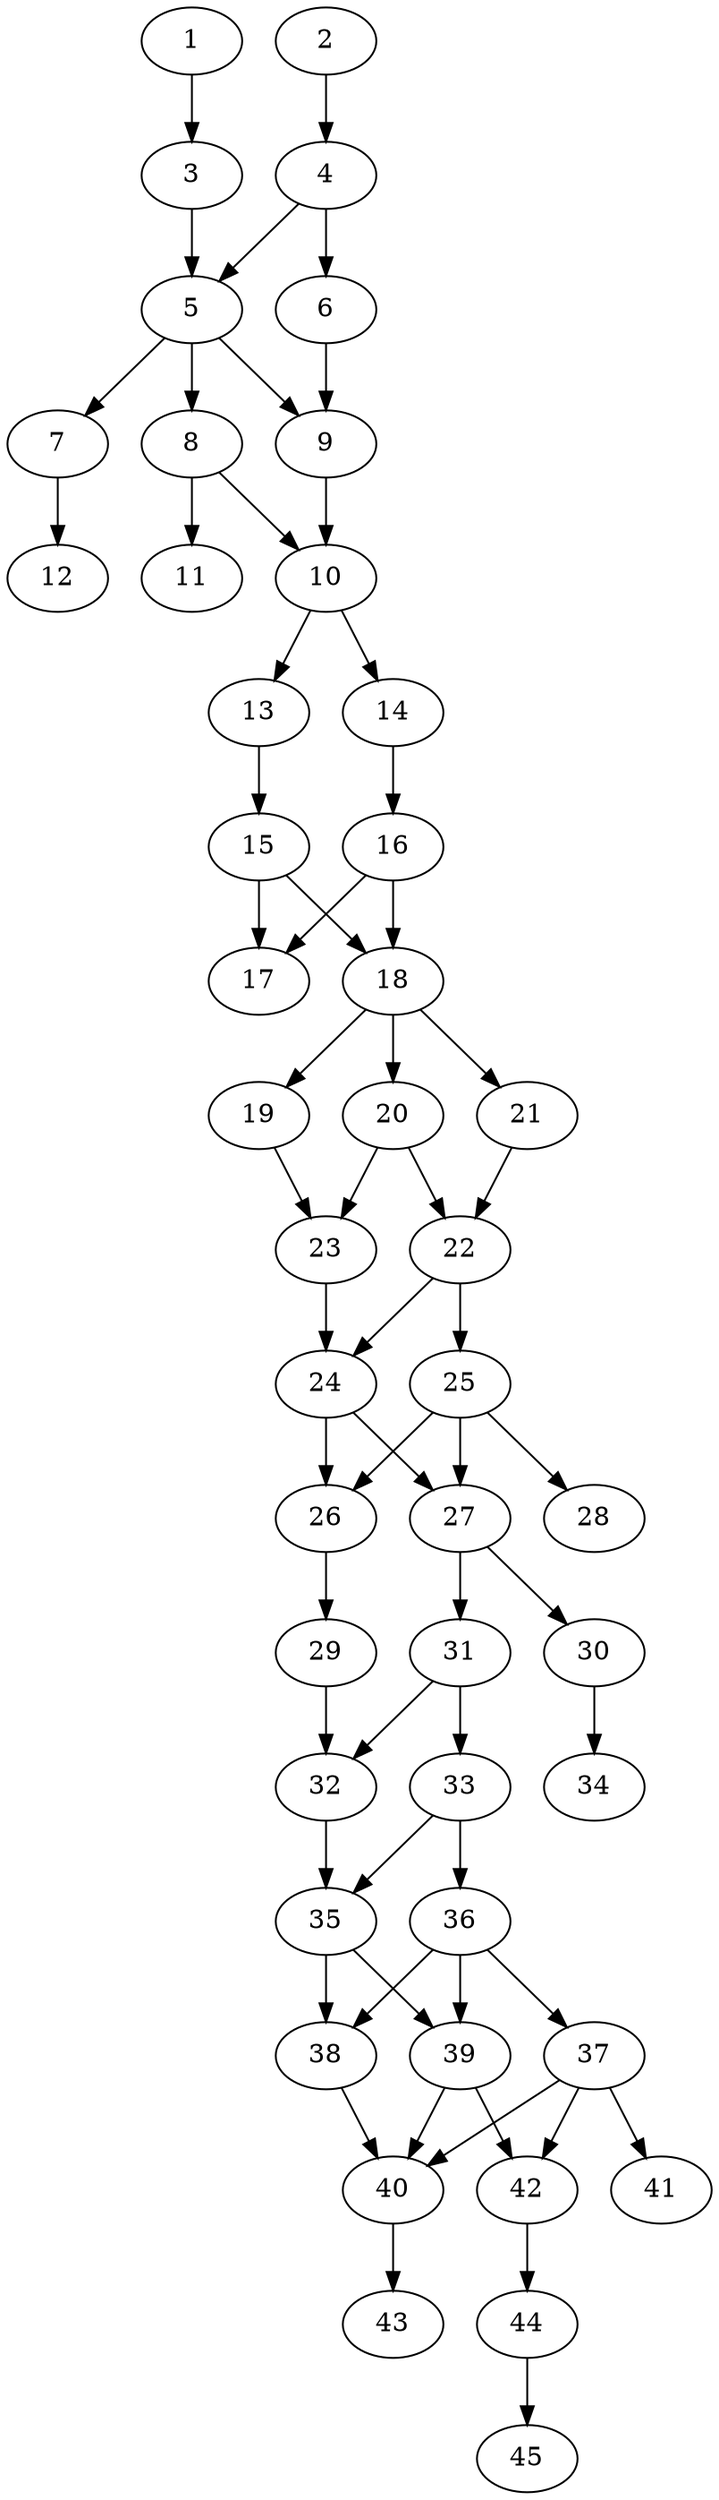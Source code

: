 // DAG automatically generated by daggen at Thu Oct  3 14:07:24 2019
// ./daggen --dot -n 45 --ccr 0.5 --fat 0.3 --regular 0.9 --density 0.7 --mindata 5242880 --maxdata 52428800 
digraph G {
  1 [size="57223168", alpha="0.13", expect_size="28611584"] 
  1 -> 3 [size ="28611584"]
  2 [size="55205888", alpha="0.03", expect_size="27602944"] 
  2 -> 4 [size ="27602944"]
  3 [size="12267520", alpha="0.03", expect_size="6133760"] 
  3 -> 5 [size ="6133760"]
  4 [size="28674048", alpha="0.03", expect_size="14337024"] 
  4 -> 5 [size ="14337024"]
  4 -> 6 [size ="14337024"]
  5 [size="33046528", alpha="0.03", expect_size="16523264"] 
  5 -> 7 [size ="16523264"]
  5 -> 8 [size ="16523264"]
  5 -> 9 [size ="16523264"]
  6 [size="89409536", alpha="0.11", expect_size="44704768"] 
  6 -> 9 [size ="44704768"]
  7 [size="34920448", alpha="0.04", expect_size="17460224"] 
  7 -> 12 [size ="17460224"]
  8 [size="61497344", alpha="0.15", expect_size="30748672"] 
  8 -> 10 [size ="30748672"]
  8 -> 11 [size ="30748672"]
  9 [size="17930240", alpha="0.04", expect_size="8965120"] 
  9 -> 10 [size ="8965120"]
  10 [size="72390656", alpha="0.07", expect_size="36195328"] 
  10 -> 13 [size ="36195328"]
  10 -> 14 [size ="36195328"]
  11 [size="34265088", alpha="0.07", expect_size="17132544"] 
  12 [size="96634880", alpha="0.16", expect_size="48317440"] 
  13 [size="17254400", alpha="0.04", expect_size="8627200"] 
  13 -> 15 [size ="8627200"]
  14 [size="29530112", alpha="0.09", expect_size="14765056"] 
  14 -> 16 [size ="14765056"]
  15 [size="43737088", alpha="0.16", expect_size="21868544"] 
  15 -> 17 [size ="21868544"]
  15 -> 18 [size ="21868544"]
  16 [size="58742784", alpha="0.16", expect_size="29371392"] 
  16 -> 17 [size ="29371392"]
  16 -> 18 [size ="29371392"]
  17 [size="18413568", alpha="0.06", expect_size="9206784"] 
  18 [size="39194624", alpha="0.05", expect_size="19597312"] 
  18 -> 19 [size ="19597312"]
  18 -> 20 [size ="19597312"]
  18 -> 21 [size ="19597312"]
  19 [size="16293888", alpha="0.15", expect_size="8146944"] 
  19 -> 23 [size ="8146944"]
  20 [size="34150400", alpha="0.01", expect_size="17075200"] 
  20 -> 22 [size ="17075200"]
  20 -> 23 [size ="17075200"]
  21 [size="69167104", alpha="0.17", expect_size="34583552"] 
  21 -> 22 [size ="34583552"]
  22 [size="103417856", alpha="0.02", expect_size="51708928"] 
  22 -> 24 [size ="51708928"]
  22 -> 25 [size ="51708928"]
  23 [size="85626880", alpha="0.08", expect_size="42813440"] 
  23 -> 24 [size ="42813440"]
  24 [size="102772736", alpha="0.18", expect_size="51386368"] 
  24 -> 26 [size ="51386368"]
  24 -> 27 [size ="51386368"]
  25 [size="50067456", alpha="0.12", expect_size="25033728"] 
  25 -> 26 [size ="25033728"]
  25 -> 27 [size ="25033728"]
  25 -> 28 [size ="25033728"]
  26 [size="31700992", alpha="0.04", expect_size="15850496"] 
  26 -> 29 [size ="15850496"]
  27 [size="13660160", alpha="0.20", expect_size="6830080"] 
  27 -> 30 [size ="6830080"]
  27 -> 31 [size ="6830080"]
  28 [size="42905600", alpha="0.07", expect_size="21452800"] 
  29 [size="67213312", alpha="0.16", expect_size="33606656"] 
  29 -> 32 [size ="33606656"]
  30 [size="42657792", alpha="0.18", expect_size="21328896"] 
  30 -> 34 [size ="21328896"]
  31 [size="46770176", alpha="0.05", expect_size="23385088"] 
  31 -> 32 [size ="23385088"]
  31 -> 33 [size ="23385088"]
  32 [size="31913984", alpha="0.10", expect_size="15956992"] 
  32 -> 35 [size ="15956992"]
  33 [size="42809344", alpha="0.16", expect_size="21404672"] 
  33 -> 35 [size ="21404672"]
  33 -> 36 [size ="21404672"]
  34 [size="81240064", alpha="0.07", expect_size="40620032"] 
  35 [size="71024640", alpha="0.05", expect_size="35512320"] 
  35 -> 38 [size ="35512320"]
  35 -> 39 [size ="35512320"]
  36 [size="34719744", alpha="0.13", expect_size="17359872"] 
  36 -> 37 [size ="17359872"]
  36 -> 38 [size ="17359872"]
  36 -> 39 [size ="17359872"]
  37 [size="51255296", alpha="0.02", expect_size="25627648"] 
  37 -> 40 [size ="25627648"]
  37 -> 41 [size ="25627648"]
  37 -> 42 [size ="25627648"]
  38 [size="50692096", alpha="0.18", expect_size="25346048"] 
  38 -> 40 [size ="25346048"]
  39 [size="84045824", alpha="0.15", expect_size="42022912"] 
  39 -> 40 [size ="42022912"]
  39 -> 42 [size ="42022912"]
  40 [size="64385024", alpha="0.17", expect_size="32192512"] 
  40 -> 43 [size ="32192512"]
  41 [size="53620736", alpha="0.11", expect_size="26810368"] 
  42 [size="75532288", alpha="0.05", expect_size="37766144"] 
  42 -> 44 [size ="37766144"]
  43 [size="27523072", alpha="0.15", expect_size="13761536"] 
  44 [size="10735616", alpha="0.05", expect_size="5367808"] 
  44 -> 45 [size ="5367808"]
  45 [size="44218368", alpha="0.03", expect_size="22109184"] 
}
